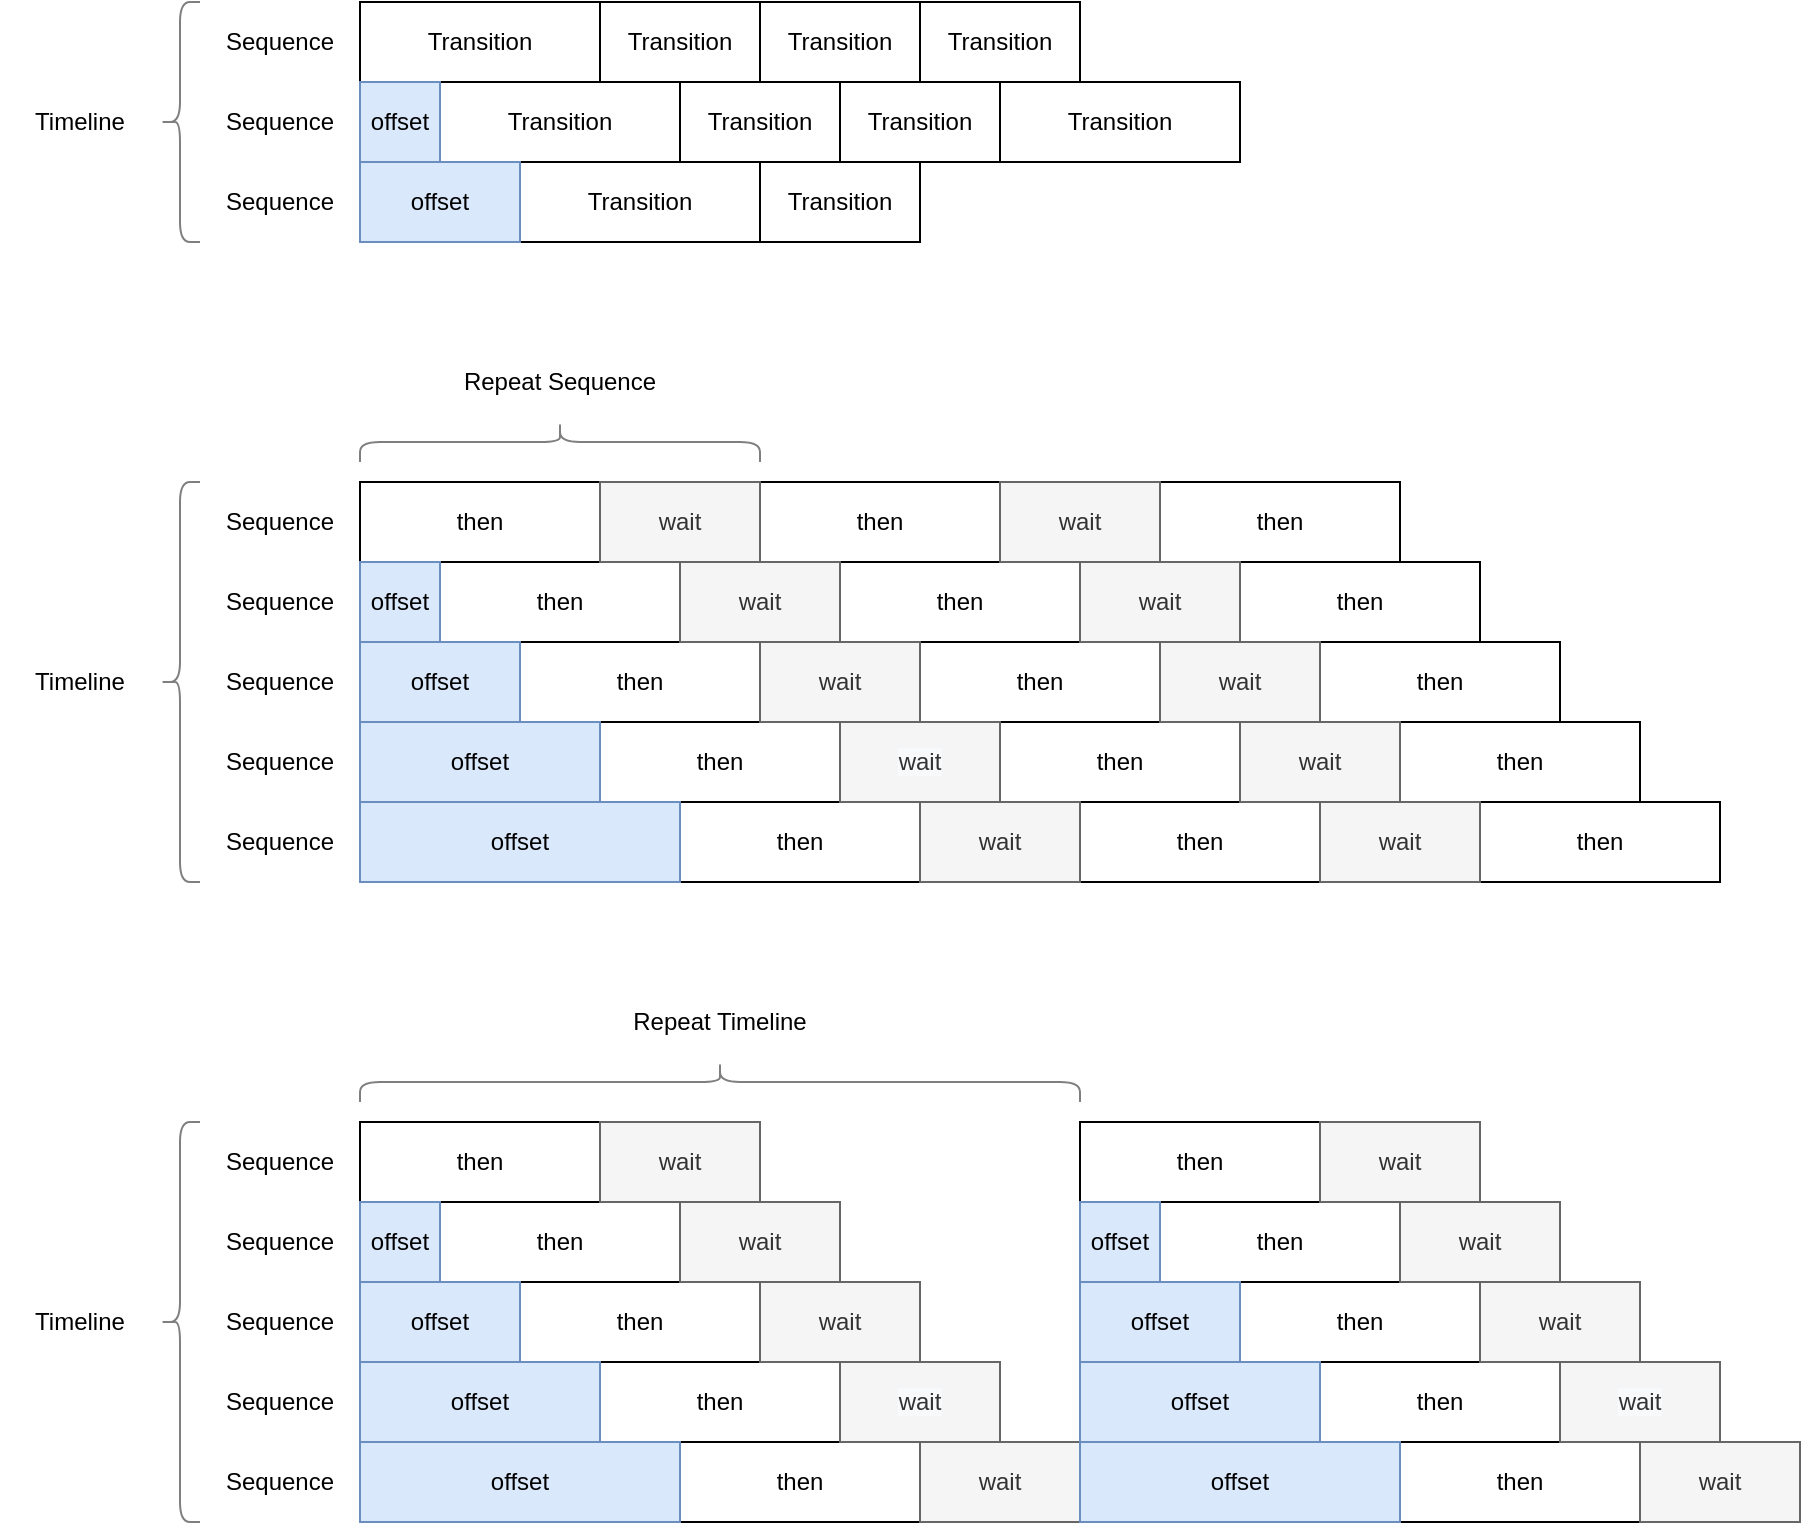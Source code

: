 <mxfile version="14.9.6" type="device"><diagram id="KvBvRSAWkHW4wjhhlNdS" name="Page-1"><mxGraphModel dx="1422" dy="862" grid="1" gridSize="10" guides="1" tooltips="1" connect="1" arrows="1" fold="1" page="1" pageScale="1" pageWidth="1654" pageHeight="1169" math="0" shadow="0"><root><mxCell id="0"/><mxCell id="1" parent="0"/><mxCell id="x7aXVlfk9WdIC39-2E3h-1" value="then" style="rounded=0;whiteSpace=wrap;html=1;" vertex="1" parent="1"><mxGeometry x="200" y="320" width="120" height="40" as="geometry"/></mxCell><mxCell id="x7aXVlfk9WdIC39-2E3h-6" value="then" style="rounded=0;whiteSpace=wrap;html=1;" vertex="1" parent="1"><mxGeometry x="240" y="360" width="120" height="40" as="geometry"/></mxCell><mxCell id="x7aXVlfk9WdIC39-2E3h-7" value="then" style="rounded=0;whiteSpace=wrap;html=1;" vertex="1" parent="1"><mxGeometry x="280" y="400" width="120" height="40" as="geometry"/></mxCell><mxCell id="x7aXVlfk9WdIC39-2E3h-8" value="&lt;span&gt;then&lt;/span&gt;" style="rounded=0;whiteSpace=wrap;html=1;" vertex="1" parent="1"><mxGeometry x="320" y="440" width="120" height="40" as="geometry"/></mxCell><mxCell id="x7aXVlfk9WdIC39-2E3h-9" value="&lt;span&gt;then&lt;/span&gt;" style="rounded=0;whiteSpace=wrap;html=1;" vertex="1" parent="1"><mxGeometry x="360" y="480" width="120" height="40" as="geometry"/></mxCell><mxCell id="x7aXVlfk9WdIC39-2E3h-10" value="&lt;span&gt;then&lt;/span&gt;" style="rounded=0;whiteSpace=wrap;html=1;" vertex="1" parent="1"><mxGeometry x="400" y="320" width="120" height="40" as="geometry"/></mxCell><mxCell id="x7aXVlfk9WdIC39-2E3h-11" value="&lt;span&gt;then&lt;/span&gt;" style="rounded=0;whiteSpace=wrap;html=1;" vertex="1" parent="1"><mxGeometry x="440" y="360" width="120" height="40" as="geometry"/></mxCell><mxCell id="x7aXVlfk9WdIC39-2E3h-12" value="&lt;span&gt;then&lt;/span&gt;" style="rounded=0;whiteSpace=wrap;html=1;" vertex="1" parent="1"><mxGeometry x="480" y="400" width="120" height="40" as="geometry"/></mxCell><mxCell id="x7aXVlfk9WdIC39-2E3h-13" value="&lt;span&gt;then&lt;/span&gt;" style="rounded=0;whiteSpace=wrap;html=1;" vertex="1" parent="1"><mxGeometry x="520" y="440" width="120" height="40" as="geometry"/></mxCell><mxCell id="x7aXVlfk9WdIC39-2E3h-14" value="&lt;span&gt;then&lt;/span&gt;" style="rounded=0;whiteSpace=wrap;html=1;" vertex="1" parent="1"><mxGeometry x="560" y="480" width="120" height="40" as="geometry"/></mxCell><mxCell id="x7aXVlfk9WdIC39-2E3h-15" value="&lt;span&gt;then&lt;/span&gt;" style="rounded=0;whiteSpace=wrap;html=1;" vertex="1" parent="1"><mxGeometry x="600" y="320" width="120" height="40" as="geometry"/></mxCell><mxCell id="x7aXVlfk9WdIC39-2E3h-16" value="&lt;span&gt;then&lt;/span&gt;" style="rounded=0;whiteSpace=wrap;html=1;" vertex="1" parent="1"><mxGeometry x="640" y="360" width="120" height="40" as="geometry"/></mxCell><mxCell id="x7aXVlfk9WdIC39-2E3h-17" value="&lt;span&gt;then&lt;/span&gt;" style="rounded=0;whiteSpace=wrap;html=1;" vertex="1" parent="1"><mxGeometry x="680" y="400" width="120" height="40" as="geometry"/></mxCell><mxCell id="x7aXVlfk9WdIC39-2E3h-18" value="&lt;span&gt;then&lt;/span&gt;" style="rounded=0;whiteSpace=wrap;html=1;" vertex="1" parent="1"><mxGeometry x="720" y="440" width="120" height="40" as="geometry"/></mxCell><mxCell id="x7aXVlfk9WdIC39-2E3h-19" value="&lt;span&gt;then&lt;/span&gt;" style="rounded=0;whiteSpace=wrap;html=1;" vertex="1" parent="1"><mxGeometry x="760" y="480" width="120" height="40" as="geometry"/></mxCell><mxCell id="x7aXVlfk9WdIC39-2E3h-20" value="wait" style="rounded=0;whiteSpace=wrap;html=1;fillColor=#f5f5f5;strokeColor=#666666;fontColor=#333333;" vertex="1" parent="1"><mxGeometry x="320" y="320" width="80" height="40" as="geometry"/></mxCell><mxCell id="x7aXVlfk9WdIC39-2E3h-21" value="&lt;span&gt;wait&lt;/span&gt;" style="rounded=0;whiteSpace=wrap;html=1;fillColor=#f5f5f5;strokeColor=#666666;fontColor=#333333;" vertex="1" parent="1"><mxGeometry x="360" y="360" width="80" height="40" as="geometry"/></mxCell><mxCell id="x7aXVlfk9WdIC39-2E3h-22" value="&lt;span&gt;wait&lt;/span&gt;" style="rounded=0;whiteSpace=wrap;html=1;fillColor=#f5f5f5;strokeColor=#666666;fontColor=#333333;" vertex="1" parent="1"><mxGeometry x="400" y="400" width="80" height="40" as="geometry"/></mxCell><mxCell id="x7aXVlfk9WdIC39-2E3h-23" value="&#10;&#10;&lt;span style=&quot;color: rgb(51, 51, 51); font-family: helvetica; font-size: 12px; font-style: normal; font-weight: 400; letter-spacing: normal; text-align: center; text-indent: 0px; text-transform: none; word-spacing: 0px; background-color: rgb(248, 249, 250); display: inline; float: none;&quot;&gt;wait&lt;/span&gt;&#10;&#10;" style="rounded=0;whiteSpace=wrap;html=1;fillColor=#f5f5f5;strokeColor=#666666;fontColor=#333333;" vertex="1" parent="1"><mxGeometry x="440" y="440" width="80" height="40" as="geometry"/></mxCell><mxCell id="x7aXVlfk9WdIC39-2E3h-24" value="&lt;span&gt;wait&lt;/span&gt;" style="rounded=0;whiteSpace=wrap;html=1;fillColor=#f5f5f5;strokeColor=#666666;fontColor=#333333;" vertex="1" parent="1"><mxGeometry x="480" y="480" width="80" height="40" as="geometry"/></mxCell><mxCell id="x7aXVlfk9WdIC39-2E3h-25" value="&lt;span&gt;wait&lt;/span&gt;" style="rounded=0;whiteSpace=wrap;html=1;fillColor=#f5f5f5;strokeColor=#666666;fontColor=#333333;" vertex="1" parent="1"><mxGeometry x="520" y="320" width="80" height="40" as="geometry"/></mxCell><mxCell id="x7aXVlfk9WdIC39-2E3h-26" value="&lt;span&gt;wait&lt;/span&gt;" style="rounded=0;whiteSpace=wrap;html=1;fillColor=#f5f5f5;strokeColor=#666666;fontColor=#333333;" vertex="1" parent="1"><mxGeometry x="560" y="360" width="80" height="40" as="geometry"/></mxCell><mxCell id="x7aXVlfk9WdIC39-2E3h-27" value="&lt;span&gt;wait&lt;/span&gt;" style="rounded=0;whiteSpace=wrap;html=1;fillColor=#f5f5f5;strokeColor=#666666;fontColor=#333333;" vertex="1" parent="1"><mxGeometry x="600" y="400" width="80" height="40" as="geometry"/></mxCell><mxCell id="x7aXVlfk9WdIC39-2E3h-28" value="&lt;span&gt;wait&lt;/span&gt;" style="rounded=0;whiteSpace=wrap;html=1;fillColor=#f5f5f5;strokeColor=#666666;fontColor=#333333;" vertex="1" parent="1"><mxGeometry x="640" y="440" width="80" height="40" as="geometry"/></mxCell><mxCell id="x7aXVlfk9WdIC39-2E3h-29" value="&lt;span&gt;wait&lt;/span&gt;" style="rounded=0;whiteSpace=wrap;html=1;fillColor=#f5f5f5;strokeColor=#666666;fontColor=#333333;" vertex="1" parent="1"><mxGeometry x="680" y="480" width="80" height="40" as="geometry"/></mxCell><mxCell id="x7aXVlfk9WdIC39-2E3h-30" value="offset" style="rounded=0;whiteSpace=wrap;html=1;fillColor=#dae8fc;strokeColor=#6c8ebf;" vertex="1" parent="1"><mxGeometry x="200" y="360" width="40" height="40" as="geometry"/></mxCell><mxCell id="x7aXVlfk9WdIC39-2E3h-31" value="offset" style="rounded=0;whiteSpace=wrap;html=1;fillColor=#dae8fc;strokeColor=#6c8ebf;" vertex="1" parent="1"><mxGeometry x="200" y="400" width="80" height="40" as="geometry"/></mxCell><mxCell id="x7aXVlfk9WdIC39-2E3h-32" value="offset" style="rounded=0;whiteSpace=wrap;html=1;fillColor=#dae8fc;strokeColor=#6c8ebf;" vertex="1" parent="1"><mxGeometry x="200" y="440" width="120" height="40" as="geometry"/></mxCell><mxCell id="x7aXVlfk9WdIC39-2E3h-33" value="&lt;span&gt;offset&lt;/span&gt;" style="rounded=0;whiteSpace=wrap;html=1;fillColor=#dae8fc;strokeColor=#6c8ebf;" vertex="1" parent="1"><mxGeometry x="200" y="480" width="160" height="40" as="geometry"/></mxCell><mxCell id="x7aXVlfk9WdIC39-2E3h-56" value="then" style="rounded=0;whiteSpace=wrap;html=1;" vertex="1" parent="1"><mxGeometry x="200" y="640" width="120" height="40" as="geometry"/></mxCell><mxCell id="x7aXVlfk9WdIC39-2E3h-57" value="then" style="rounded=0;whiteSpace=wrap;html=1;" vertex="1" parent="1"><mxGeometry x="240" y="680" width="120" height="40" as="geometry"/></mxCell><mxCell id="x7aXVlfk9WdIC39-2E3h-58" value="then" style="rounded=0;whiteSpace=wrap;html=1;" vertex="1" parent="1"><mxGeometry x="280" y="720" width="120" height="40" as="geometry"/></mxCell><mxCell id="x7aXVlfk9WdIC39-2E3h-59" value="&lt;span&gt;then&lt;/span&gt;" style="rounded=0;whiteSpace=wrap;html=1;" vertex="1" parent="1"><mxGeometry x="320" y="760" width="120" height="40" as="geometry"/></mxCell><mxCell id="x7aXVlfk9WdIC39-2E3h-60" value="&lt;span&gt;then&lt;/span&gt;" style="rounded=0;whiteSpace=wrap;html=1;" vertex="1" parent="1"><mxGeometry x="360" y="800" width="120" height="40" as="geometry"/></mxCell><mxCell id="x7aXVlfk9WdIC39-2E3h-71" value="wait" style="rounded=0;whiteSpace=wrap;html=1;fillColor=#f5f5f5;strokeColor=#666666;fontColor=#333333;" vertex="1" parent="1"><mxGeometry x="320" y="640" width="80" height="40" as="geometry"/></mxCell><mxCell id="x7aXVlfk9WdIC39-2E3h-72" value="&lt;span&gt;wait&lt;/span&gt;" style="rounded=0;whiteSpace=wrap;html=1;fillColor=#f5f5f5;strokeColor=#666666;fontColor=#333333;" vertex="1" parent="1"><mxGeometry x="360" y="680" width="80" height="40" as="geometry"/></mxCell><mxCell id="x7aXVlfk9WdIC39-2E3h-73" value="&lt;span&gt;wait&lt;/span&gt;" style="rounded=0;whiteSpace=wrap;html=1;fillColor=#f5f5f5;strokeColor=#666666;fontColor=#333333;" vertex="1" parent="1"><mxGeometry x="400" y="720" width="80" height="40" as="geometry"/></mxCell><mxCell id="x7aXVlfk9WdIC39-2E3h-74" value="&#10;&#10;&lt;span style=&quot;color: rgb(51, 51, 51); font-family: helvetica; font-size: 12px; font-style: normal; font-weight: 400; letter-spacing: normal; text-align: center; text-indent: 0px; text-transform: none; word-spacing: 0px; background-color: rgb(248, 249, 250); display: inline; float: none;&quot;&gt;wait&lt;/span&gt;&#10;&#10;" style="rounded=0;whiteSpace=wrap;html=1;fillColor=#f5f5f5;strokeColor=#666666;fontColor=#333333;" vertex="1" parent="1"><mxGeometry x="440" y="760" width="80" height="40" as="geometry"/></mxCell><mxCell id="x7aXVlfk9WdIC39-2E3h-75" value="&lt;span&gt;wait&lt;/span&gt;" style="rounded=0;whiteSpace=wrap;html=1;fillColor=#f5f5f5;strokeColor=#666666;fontColor=#333333;" vertex="1" parent="1"><mxGeometry x="480" y="800" width="80" height="40" as="geometry"/></mxCell><mxCell id="x7aXVlfk9WdIC39-2E3h-81" value="offset" style="rounded=0;whiteSpace=wrap;html=1;fillColor=#dae8fc;strokeColor=#6c8ebf;" vertex="1" parent="1"><mxGeometry x="200" y="680" width="40" height="40" as="geometry"/></mxCell><mxCell id="x7aXVlfk9WdIC39-2E3h-82" value="offset" style="rounded=0;whiteSpace=wrap;html=1;fillColor=#dae8fc;strokeColor=#6c8ebf;" vertex="1" parent="1"><mxGeometry x="200" y="720" width="80" height="40" as="geometry"/></mxCell><mxCell id="x7aXVlfk9WdIC39-2E3h-83" value="offset" style="rounded=0;whiteSpace=wrap;html=1;fillColor=#dae8fc;strokeColor=#6c8ebf;" vertex="1" parent="1"><mxGeometry x="200" y="760" width="120" height="40" as="geometry"/></mxCell><mxCell id="x7aXVlfk9WdIC39-2E3h-84" value="&lt;span&gt;offset&lt;/span&gt;" style="rounded=0;whiteSpace=wrap;html=1;fillColor=#dae8fc;strokeColor=#6c8ebf;" vertex="1" parent="1"><mxGeometry x="200" y="800" width="160" height="40" as="geometry"/></mxCell><mxCell id="x7aXVlfk9WdIC39-2E3h-127" value="then" style="rounded=0;whiteSpace=wrap;html=1;" vertex="1" parent="1"><mxGeometry x="560" y="640" width="120" height="40" as="geometry"/></mxCell><mxCell id="x7aXVlfk9WdIC39-2E3h-128" value="then" style="rounded=0;whiteSpace=wrap;html=1;" vertex="1" parent="1"><mxGeometry x="600" y="680" width="120" height="40" as="geometry"/></mxCell><mxCell id="x7aXVlfk9WdIC39-2E3h-129" value="then" style="rounded=0;whiteSpace=wrap;html=1;" vertex="1" parent="1"><mxGeometry x="640" y="720" width="120" height="40" as="geometry"/></mxCell><mxCell id="x7aXVlfk9WdIC39-2E3h-130" value="&lt;span&gt;then&lt;/span&gt;" style="rounded=0;whiteSpace=wrap;html=1;" vertex="1" parent="1"><mxGeometry x="680" y="760" width="120" height="40" as="geometry"/></mxCell><mxCell id="x7aXVlfk9WdIC39-2E3h-131" value="&lt;span&gt;then&lt;/span&gt;" style="rounded=0;whiteSpace=wrap;html=1;" vertex="1" parent="1"><mxGeometry x="720" y="800" width="120" height="40" as="geometry"/></mxCell><mxCell id="x7aXVlfk9WdIC39-2E3h-132" value="wait" style="rounded=0;whiteSpace=wrap;html=1;fillColor=#f5f5f5;strokeColor=#666666;fontColor=#333333;" vertex="1" parent="1"><mxGeometry x="680" y="640" width="80" height="40" as="geometry"/></mxCell><mxCell id="x7aXVlfk9WdIC39-2E3h-133" value="&lt;span&gt;wait&lt;/span&gt;" style="rounded=0;whiteSpace=wrap;html=1;fillColor=#f5f5f5;strokeColor=#666666;fontColor=#333333;" vertex="1" parent="1"><mxGeometry x="720" y="680" width="80" height="40" as="geometry"/></mxCell><mxCell id="x7aXVlfk9WdIC39-2E3h-134" value="&lt;span&gt;wait&lt;/span&gt;" style="rounded=0;whiteSpace=wrap;html=1;fillColor=#f5f5f5;strokeColor=#666666;fontColor=#333333;" vertex="1" parent="1"><mxGeometry x="760" y="720" width="80" height="40" as="geometry"/></mxCell><mxCell id="x7aXVlfk9WdIC39-2E3h-135" value="&#10;&#10;&lt;span style=&quot;color: rgb(51, 51, 51); font-family: helvetica; font-size: 12px; font-style: normal; font-weight: 400; letter-spacing: normal; text-align: center; text-indent: 0px; text-transform: none; word-spacing: 0px; background-color: rgb(248, 249, 250); display: inline; float: none;&quot;&gt;wait&lt;/span&gt;&#10;&#10;" style="rounded=0;whiteSpace=wrap;html=1;fillColor=#f5f5f5;strokeColor=#666666;fontColor=#333333;" vertex="1" parent="1"><mxGeometry x="800" y="760" width="80" height="40" as="geometry"/></mxCell><mxCell id="x7aXVlfk9WdIC39-2E3h-136" value="&lt;span&gt;wait&lt;/span&gt;" style="rounded=0;whiteSpace=wrap;html=1;fillColor=#f5f5f5;strokeColor=#666666;fontColor=#333333;" vertex="1" parent="1"><mxGeometry x="840" y="800" width="80" height="40" as="geometry"/></mxCell><mxCell id="x7aXVlfk9WdIC39-2E3h-137" value="offset" style="rounded=0;whiteSpace=wrap;html=1;fillColor=#dae8fc;strokeColor=#6c8ebf;" vertex="1" parent="1"><mxGeometry x="560" y="680" width="40" height="40" as="geometry"/></mxCell><mxCell id="x7aXVlfk9WdIC39-2E3h-138" value="offset" style="rounded=0;whiteSpace=wrap;html=1;fillColor=#dae8fc;strokeColor=#6c8ebf;" vertex="1" parent="1"><mxGeometry x="560" y="720" width="80" height="40" as="geometry"/></mxCell><mxCell id="x7aXVlfk9WdIC39-2E3h-139" value="offset" style="rounded=0;whiteSpace=wrap;html=1;fillColor=#dae8fc;strokeColor=#6c8ebf;" vertex="1" parent="1"><mxGeometry x="560" y="760" width="120" height="40" as="geometry"/></mxCell><mxCell id="x7aXVlfk9WdIC39-2E3h-140" value="&lt;span&gt;offset&lt;/span&gt;" style="rounded=0;whiteSpace=wrap;html=1;fillColor=#dae8fc;strokeColor=#6c8ebf;" vertex="1" parent="1"><mxGeometry x="560" y="800" width="160" height="40" as="geometry"/></mxCell><mxCell id="x7aXVlfk9WdIC39-2E3h-141" value="" style="shape=curlyBracket;whiteSpace=wrap;html=1;rounded=1;opacity=50;rotation=90;" vertex="1" parent="1"><mxGeometry x="290" y="200" width="20" height="200" as="geometry"/></mxCell><mxCell id="x7aXVlfk9WdIC39-2E3h-142" value="Repeat Sequence" style="text;html=1;strokeColor=none;fillColor=none;align=center;verticalAlign=middle;whiteSpace=wrap;rounded=0;opacity=50;" vertex="1" parent="1"><mxGeometry x="200" y="260" width="200" height="20" as="geometry"/></mxCell><mxCell id="x7aXVlfk9WdIC39-2E3h-143" value="" style="shape=curlyBracket;whiteSpace=wrap;html=1;rounded=1;opacity=50;rotation=90;" vertex="1" parent="1"><mxGeometry x="370" y="440" width="20" height="360" as="geometry"/></mxCell><mxCell id="x7aXVlfk9WdIC39-2E3h-144" value="Repeat Timeline" style="text;html=1;strokeColor=none;fillColor=none;align=center;verticalAlign=middle;whiteSpace=wrap;rounded=0;opacity=50;" vertex="1" parent="1"><mxGeometry x="280" y="580" width="200" height="20" as="geometry"/></mxCell><mxCell id="x7aXVlfk9WdIC39-2E3h-152" value="Transition" style="rounded=0;whiteSpace=wrap;html=1;" vertex="1" parent="1"><mxGeometry x="200" y="80" width="120" height="40" as="geometry"/></mxCell><mxCell id="x7aXVlfk9WdIC39-2E3h-153" value="Transition" style="rounded=0;whiteSpace=wrap;html=1;" vertex="1" parent="1"><mxGeometry x="240" y="120" width="120" height="40" as="geometry"/></mxCell><mxCell id="x7aXVlfk9WdIC39-2E3h-154" value="Transition" style="rounded=0;whiteSpace=wrap;html=1;" vertex="1" parent="1"><mxGeometry x="280" y="160" width="120" height="40" as="geometry"/></mxCell><mxCell id="x7aXVlfk9WdIC39-2E3h-155" value="Transition" style="rounded=0;whiteSpace=wrap;html=1;" vertex="1" parent="1"><mxGeometry x="320" y="80" width="80" height="40" as="geometry"/></mxCell><mxCell id="x7aXVlfk9WdIC39-2E3h-156" value="&lt;span&gt;Transition&lt;/span&gt;" style="rounded=0;whiteSpace=wrap;html=1;" vertex="1" parent="1"><mxGeometry x="360" y="120" width="80" height="40" as="geometry"/></mxCell><mxCell id="x7aXVlfk9WdIC39-2E3h-157" value="&lt;span&gt;Transition&lt;/span&gt;" style="rounded=0;whiteSpace=wrap;html=1;" vertex="1" parent="1"><mxGeometry x="400" y="160" width="80" height="40" as="geometry"/></mxCell><mxCell id="x7aXVlfk9WdIC39-2E3h-158" value="offset" style="rounded=0;whiteSpace=wrap;html=1;fillColor=#dae8fc;strokeColor=#6c8ebf;" vertex="1" parent="1"><mxGeometry x="200" y="120" width="40" height="40" as="geometry"/></mxCell><mxCell id="x7aXVlfk9WdIC39-2E3h-159" value="offset" style="rounded=0;whiteSpace=wrap;html=1;fillColor=#dae8fc;strokeColor=#6c8ebf;" vertex="1" parent="1"><mxGeometry x="200" y="160" width="80" height="40" as="geometry"/></mxCell><mxCell id="x7aXVlfk9WdIC39-2E3h-162" value="Sequence" style="text;html=1;strokeColor=none;fillColor=none;align=center;verticalAlign=middle;whiteSpace=wrap;rounded=0;opacity=50;" vertex="1" parent="1"><mxGeometry x="120" y="90" width="80" height="20" as="geometry"/></mxCell><mxCell id="x7aXVlfk9WdIC39-2E3h-163" value="Sequence" style="text;html=1;strokeColor=none;fillColor=none;align=center;verticalAlign=middle;whiteSpace=wrap;rounded=0;opacity=50;" vertex="1" parent="1"><mxGeometry x="120" y="130" width="80" height="20" as="geometry"/></mxCell><mxCell id="x7aXVlfk9WdIC39-2E3h-164" value="Sequence" style="text;html=1;strokeColor=none;fillColor=none;align=center;verticalAlign=middle;whiteSpace=wrap;rounded=0;opacity=50;" vertex="1" parent="1"><mxGeometry x="120" y="170" width="80" height="20" as="geometry"/></mxCell><mxCell id="x7aXVlfk9WdIC39-2E3h-165" value="" style="shape=curlyBracket;whiteSpace=wrap;html=1;rounded=1;opacity=50;" vertex="1" parent="1"><mxGeometry x="100" y="80" width="20" height="120" as="geometry"/></mxCell><mxCell id="x7aXVlfk9WdIC39-2E3h-166" value="Timeline" style="text;html=1;strokeColor=none;fillColor=none;align=center;verticalAlign=middle;whiteSpace=wrap;rounded=0;opacity=50;" vertex="1" parent="1"><mxGeometry x="20" y="130" width="80" height="20" as="geometry"/></mxCell><mxCell id="x7aXVlfk9WdIC39-2E3h-168" value="Transition" style="rounded=0;whiteSpace=wrap;html=1;" vertex="1" parent="1"><mxGeometry x="400" y="80" width="80" height="40" as="geometry"/></mxCell><mxCell id="x7aXVlfk9WdIC39-2E3h-169" value="&lt;span&gt;Transition&lt;/span&gt;" style="rounded=0;whiteSpace=wrap;html=1;" vertex="1" parent="1"><mxGeometry x="480" y="80" width="80" height="40" as="geometry"/></mxCell><mxCell id="x7aXVlfk9WdIC39-2E3h-171" value="Transition" style="rounded=0;whiteSpace=wrap;html=1;" vertex="1" parent="1"><mxGeometry x="520" y="120" width="120" height="40" as="geometry"/></mxCell><mxCell id="x7aXVlfk9WdIC39-2E3h-172" value="&lt;span&gt;Transition&lt;/span&gt;" style="rounded=0;whiteSpace=wrap;html=1;" vertex="1" parent="1"><mxGeometry x="440" y="120" width="80" height="40" as="geometry"/></mxCell><mxCell id="x7aXVlfk9WdIC39-2E3h-173" style="edgeStyle=orthogonalEdgeStyle;rounded=0;orthogonalLoop=1;jettySize=auto;html=1;exitX=0.5;exitY=1;exitDx=0;exitDy=0;" edge="1" parent="1" source="x7aXVlfk9WdIC39-2E3h-171" target="x7aXVlfk9WdIC39-2E3h-171"><mxGeometry relative="1" as="geometry"/></mxCell><mxCell id="x7aXVlfk9WdIC39-2E3h-174" value="Sequence" style="text;html=1;strokeColor=none;fillColor=none;align=center;verticalAlign=middle;whiteSpace=wrap;rounded=0;opacity=50;" vertex="1" parent="1"><mxGeometry x="120" y="330" width="80" height="20" as="geometry"/></mxCell><mxCell id="x7aXVlfk9WdIC39-2E3h-175" value="Sequence" style="text;html=1;strokeColor=none;fillColor=none;align=center;verticalAlign=middle;whiteSpace=wrap;rounded=0;opacity=50;" vertex="1" parent="1"><mxGeometry x="120" y="370" width="80" height="20" as="geometry"/></mxCell><mxCell id="x7aXVlfk9WdIC39-2E3h-176" value="Sequence" style="text;html=1;strokeColor=none;fillColor=none;align=center;verticalAlign=middle;whiteSpace=wrap;rounded=0;opacity=50;" vertex="1" parent="1"><mxGeometry x="120" y="410" width="80" height="20" as="geometry"/></mxCell><mxCell id="x7aXVlfk9WdIC39-2E3h-177" value="" style="shape=curlyBracket;whiteSpace=wrap;html=1;rounded=1;opacity=50;" vertex="1" parent="1"><mxGeometry x="100" y="320" width="20" height="200" as="geometry"/></mxCell><mxCell id="x7aXVlfk9WdIC39-2E3h-178" value="Timeline" style="text;html=1;strokeColor=none;fillColor=none;align=center;verticalAlign=middle;whiteSpace=wrap;rounded=0;opacity=50;" vertex="1" parent="1"><mxGeometry x="20" y="410" width="80" height="20" as="geometry"/></mxCell><mxCell id="x7aXVlfk9WdIC39-2E3h-179" value="Sequence" style="text;html=1;strokeColor=none;fillColor=none;align=center;verticalAlign=middle;whiteSpace=wrap;rounded=0;opacity=50;" vertex="1" parent="1"><mxGeometry x="120" y="650" width="80" height="20" as="geometry"/></mxCell><mxCell id="x7aXVlfk9WdIC39-2E3h-180" value="Sequence" style="text;html=1;strokeColor=none;fillColor=none;align=center;verticalAlign=middle;whiteSpace=wrap;rounded=0;opacity=50;" vertex="1" parent="1"><mxGeometry x="120" y="690" width="80" height="20" as="geometry"/></mxCell><mxCell id="x7aXVlfk9WdIC39-2E3h-181" value="Sequence" style="text;html=1;strokeColor=none;fillColor=none;align=center;verticalAlign=middle;whiteSpace=wrap;rounded=0;opacity=50;" vertex="1" parent="1"><mxGeometry x="120" y="730" width="80" height="20" as="geometry"/></mxCell><mxCell id="x7aXVlfk9WdIC39-2E3h-182" value="" style="shape=curlyBracket;whiteSpace=wrap;html=1;rounded=1;opacity=50;" vertex="1" parent="1"><mxGeometry x="100" y="640" width="20" height="200" as="geometry"/></mxCell><mxCell id="x7aXVlfk9WdIC39-2E3h-183" value="Timeline" style="text;html=1;strokeColor=none;fillColor=none;align=center;verticalAlign=middle;whiteSpace=wrap;rounded=0;opacity=50;" vertex="1" parent="1"><mxGeometry x="20" y="730" width="80" height="20" as="geometry"/></mxCell><mxCell id="x7aXVlfk9WdIC39-2E3h-184" value="Sequence" style="text;html=1;strokeColor=none;fillColor=none;align=center;verticalAlign=middle;whiteSpace=wrap;rounded=0;opacity=50;" vertex="1" parent="1"><mxGeometry x="120" y="450" width="80" height="20" as="geometry"/></mxCell><mxCell id="x7aXVlfk9WdIC39-2E3h-185" value="Sequence" style="text;html=1;strokeColor=none;fillColor=none;align=center;verticalAlign=middle;whiteSpace=wrap;rounded=0;opacity=50;" vertex="1" parent="1"><mxGeometry x="120" y="490" width="80" height="20" as="geometry"/></mxCell><mxCell id="x7aXVlfk9WdIC39-2E3h-186" value="Sequence" style="text;html=1;strokeColor=none;fillColor=none;align=center;verticalAlign=middle;whiteSpace=wrap;rounded=0;opacity=50;" vertex="1" parent="1"><mxGeometry x="120" y="770" width="80" height="20" as="geometry"/></mxCell><mxCell id="x7aXVlfk9WdIC39-2E3h-187" value="Sequence" style="text;html=1;strokeColor=none;fillColor=none;align=center;verticalAlign=middle;whiteSpace=wrap;rounded=0;opacity=50;" vertex="1" parent="1"><mxGeometry x="120" y="810" width="80" height="20" as="geometry"/></mxCell></root></mxGraphModel></diagram></mxfile>